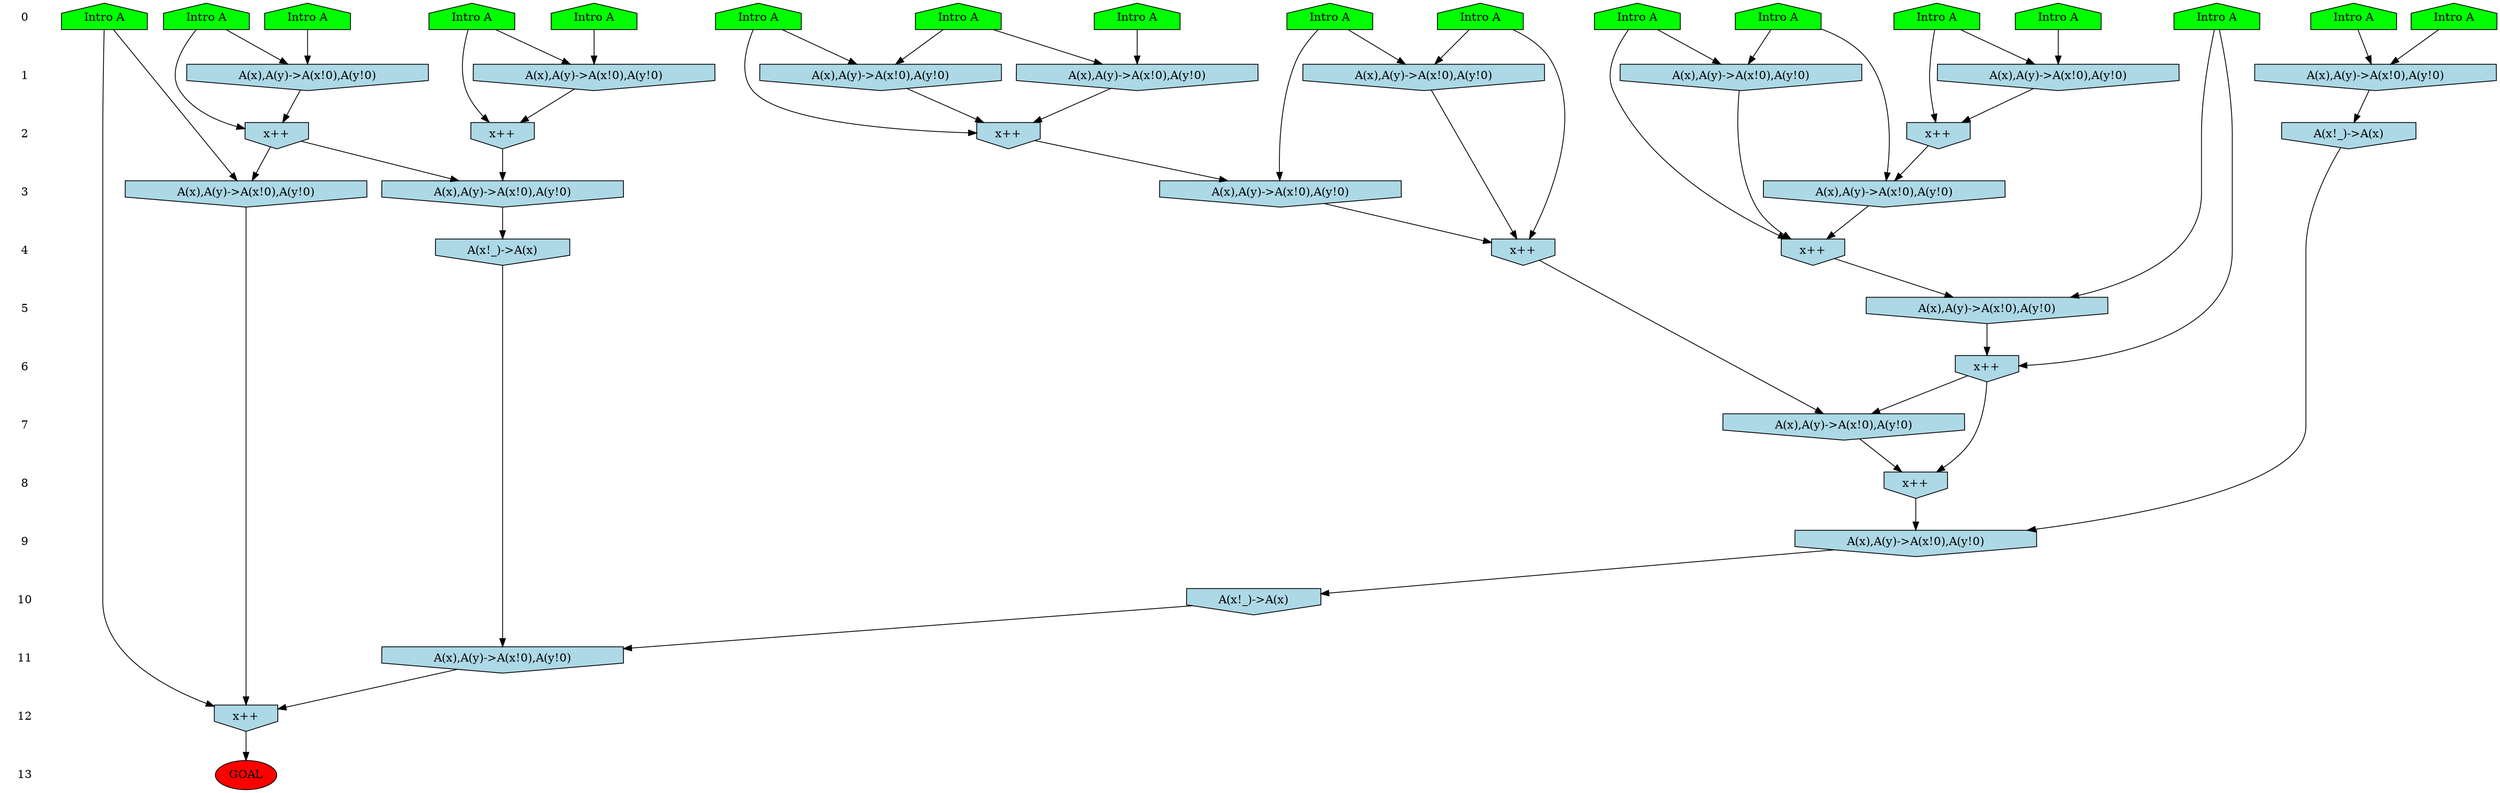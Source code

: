 /* Compression of 1 causal flows obtained in average at 2.724927E+00 t.u */
/* Compressed causal flows were: [855] */
digraph G{
 ranksep=.5 ; 
{ rank = same ; "0" [shape=plaintext] ; node_1 [label ="Intro A", shape=house, style=filled, fillcolor=green] ;
node_2 [label ="Intro A", shape=house, style=filled, fillcolor=green] ;
node_3 [label ="Intro A", shape=house, style=filled, fillcolor=green] ;
node_4 [label ="Intro A", shape=house, style=filled, fillcolor=green] ;
node_5 [label ="Intro A", shape=house, style=filled, fillcolor=green] ;
node_6 [label ="Intro A", shape=house, style=filled, fillcolor=green] ;
node_7 [label ="Intro A", shape=house, style=filled, fillcolor=green] ;
node_8 [label ="Intro A", shape=house, style=filled, fillcolor=green] ;
node_9 [label ="Intro A", shape=house, style=filled, fillcolor=green] ;
node_10 [label ="Intro A", shape=house, style=filled, fillcolor=green] ;
node_11 [label ="Intro A", shape=house, style=filled, fillcolor=green] ;
node_12 [label ="Intro A", shape=house, style=filled, fillcolor=green] ;
node_13 [label ="Intro A", shape=house, style=filled, fillcolor=green] ;
node_14 [label ="Intro A", shape=house, style=filled, fillcolor=green] ;
node_15 [label ="Intro A", shape=house, style=filled, fillcolor=green] ;
node_16 [label ="Intro A", shape=house, style=filled, fillcolor=green] ;
node_17 [label ="Intro A", shape=house, style=filled, fillcolor=green] ;
}
{ rank = same ; "1" [shape=plaintext] ; node_18 [label="A(x),A(y)->A(x!0),A(y!0)", shape=invhouse, style=filled, fillcolor = lightblue] ;
node_19 [label="A(x),A(y)->A(x!0),A(y!0)", shape=invhouse, style=filled, fillcolor = lightblue] ;
node_20 [label="A(x),A(y)->A(x!0),A(y!0)", shape=invhouse, style=filled, fillcolor = lightblue] ;
node_21 [label="A(x),A(y)->A(x!0),A(y!0)", shape=invhouse, style=filled, fillcolor = lightblue] ;
node_25 [label="A(x),A(y)->A(x!0),A(y!0)", shape=invhouse, style=filled, fillcolor = lightblue] ;
node_26 [label="A(x),A(y)->A(x!0),A(y!0)", shape=invhouse, style=filled, fillcolor = lightblue] ;
node_28 [label="A(x),A(y)->A(x!0),A(y!0)", shape=invhouse, style=filled, fillcolor = lightblue] ;
node_32 [label="A(x),A(y)->A(x!0),A(y!0)", shape=invhouse, style=filled, fillcolor = lightblue] ;
}
{ rank = same ; "2" [shape=plaintext] ; node_22 [label="x++", shape=invhouse, style=filled, fillcolor = lightblue] ;
node_23 [label="x++", shape=invhouse, style=filled, fillcolor = lightblue] ;
node_27 [label="x++", shape=invhouse, style=filled, fillcolor = lightblue] ;
node_33 [label="A(x!_)->A(x)", shape=invhouse, style=filled, fillcolor = lightblue] ;
node_37 [label="x++", shape=invhouse, style=filled, fillcolor = lightblue] ;
}
{ rank = same ; "3" [shape=plaintext] ; node_24 [label="A(x),A(y)->A(x!0),A(y!0)", shape=invhouse, style=filled, fillcolor = lightblue] ;
node_29 [label="A(x),A(y)->A(x!0),A(y!0)", shape=invhouse, style=filled, fillcolor = lightblue] ;
node_38 [label="A(x),A(y)->A(x!0),A(y!0)", shape=invhouse, style=filled, fillcolor = lightblue] ;
node_42 [label="A(x),A(y)->A(x!0),A(y!0)", shape=invhouse, style=filled, fillcolor = lightblue] ;
}
{ rank = same ; "4" [shape=plaintext] ; node_30 [label="x++", shape=invhouse, style=filled, fillcolor = lightblue] ;
node_31 [label="x++", shape=invhouse, style=filled, fillcolor = lightblue] ;
node_40 [label="A(x!_)->A(x)", shape=invhouse, style=filled, fillcolor = lightblue] ;
}
{ rank = same ; "5" [shape=plaintext] ; node_34 [label="A(x),A(y)->A(x!0),A(y!0)", shape=invhouse, style=filled, fillcolor = lightblue] ;
}
{ rank = same ; "6" [shape=plaintext] ; node_35 [label="x++", shape=invhouse, style=filled, fillcolor = lightblue] ;
}
{ rank = same ; "7" [shape=plaintext] ; node_36 [label="A(x),A(y)->A(x!0),A(y!0)", shape=invhouse, style=filled, fillcolor = lightblue] ;
}
{ rank = same ; "8" [shape=plaintext] ; node_39 [label="x++", shape=invhouse, style=filled, fillcolor = lightblue] ;
}
{ rank = same ; "9" [shape=plaintext] ; node_41 [label="A(x),A(y)->A(x!0),A(y!0)", shape=invhouse, style=filled, fillcolor = lightblue] ;
}
{ rank = same ; "10" [shape=plaintext] ; node_43 [label="A(x!_)->A(x)", shape=invhouse, style=filled, fillcolor = lightblue] ;
}
{ rank = same ; "11" [shape=plaintext] ; node_44 [label="A(x),A(y)->A(x!0),A(y!0)", shape=invhouse, style=filled, fillcolor = lightblue] ;
}
{ rank = same ; "12" [shape=plaintext] ; node_45 [label="x++", shape=invhouse, style=filled, fillcolor = lightblue] ;
}
{ rank = same ; "13" [shape=plaintext] ; node_46 [label ="GOAL", style=filled, fillcolor=red] ;
}
"0" -> "1" [style="invis"]; 
"1" -> "2" [style="invis"]; 
"2" -> "3" [style="invis"]; 
"3" -> "4" [style="invis"]; 
"4" -> "5" [style="invis"]; 
"5" -> "6" [style="invis"]; 
"6" -> "7" [style="invis"]; 
"7" -> "8" [style="invis"]; 
"8" -> "9" [style="invis"]; 
"9" -> "10" [style="invis"]; 
"10" -> "11" [style="invis"]; 
"11" -> "12" [style="invis"]; 
"12" -> "13" [style="invis"]; 
node_5 -> node_18
node_8 -> node_18
node_3 -> node_19
node_11 -> node_19
node_15 -> node_20
node_17 -> node_20
node_9 -> node_21
node_16 -> node_21
node_17 -> node_22
node_20 -> node_22
node_8 -> node_23
node_18 -> node_23
node_7 -> node_24
node_23 -> node_24
node_6 -> node_25
node_7 -> node_25
node_1 -> node_26
node_3 -> node_26
node_1 -> node_27
node_19 -> node_27
node_26 -> node_27
node_2 -> node_28
node_10 -> node_28
node_16 -> node_29
node_27 -> node_29
node_6 -> node_30
node_24 -> node_30
node_25 -> node_30
node_9 -> node_31
node_21 -> node_31
node_29 -> node_31
node_12 -> node_32
node_14 -> node_32
node_32 -> node_33
node_4 -> node_34
node_30 -> node_34
node_4 -> node_35
node_34 -> node_35
node_31 -> node_36
node_35 -> node_36
node_2 -> node_37
node_28 -> node_37
node_22 -> node_38
node_37 -> node_38
node_35 -> node_39
node_36 -> node_39
node_38 -> node_40
node_33 -> node_41
node_39 -> node_41
node_13 -> node_42
node_37 -> node_42
node_41 -> node_43
node_40 -> node_44
node_43 -> node_44
node_13 -> node_45
node_42 -> node_45
node_44 -> node_45
node_45 -> node_46
}
/*
 Dot generation time: 0.000000
*/